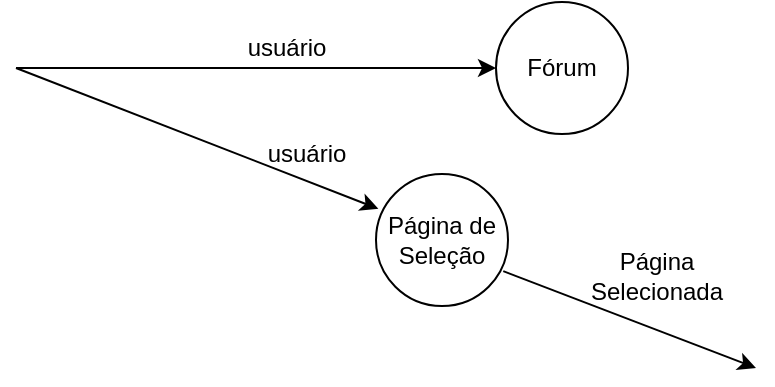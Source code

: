 <mxfile version="13.0.4" type="device"><diagram id="psyK4TCkUK-IlGtLFYB5" name="Page-1"><mxGraphModel dx="1038" dy="617" grid="1" gridSize="10" guides="1" tooltips="1" connect="1" arrows="1" fold="1" page="1" pageScale="1" pageWidth="827" pageHeight="1169" math="0" shadow="0"><root><mxCell id="0"/><mxCell id="1" parent="0"/><mxCell id="nCeThki2CUDAtNAJVl7a-1" value="Página de Seleção" style="ellipse;whiteSpace=wrap;html=1;aspect=fixed;" vertex="1" parent="1"><mxGeometry x="260" y="163" width="66" height="66" as="geometry"/></mxCell><mxCell id="nCeThki2CUDAtNAJVl7a-4" value="" style="endArrow=classic;html=1;entryX=0.018;entryY=0.264;entryDx=0;entryDy=0;entryPerimeter=0;" edge="1" parent="1" target="nCeThki2CUDAtNAJVl7a-1"><mxGeometry width="50" height="50" relative="1" as="geometry"><mxPoint x="80" y="110" as="sourcePoint"/><mxPoint x="440" y="290" as="targetPoint"/></mxGeometry></mxCell><mxCell id="nCeThki2CUDAtNAJVl7a-6" value="" style="endArrow=classic;html=1;entryX=0;entryY=0.5;entryDx=0;entryDy=0;" edge="1" parent="1" target="nCeThki2CUDAtNAJVl7a-7"><mxGeometry width="50" height="50" relative="1" as="geometry"><mxPoint x="80" y="110" as="sourcePoint"/><mxPoint x="230.251" y="170.251" as="targetPoint"/></mxGeometry></mxCell><mxCell id="nCeThki2CUDAtNAJVl7a-7" value="Fórum" style="ellipse;whiteSpace=wrap;html=1;aspect=fixed;" vertex="1" parent="1"><mxGeometry x="320" y="77" width="66" height="66" as="geometry"/></mxCell><mxCell id="nCeThki2CUDAtNAJVl7a-8" value="usuário" style="text;html=1;align=center;verticalAlign=middle;resizable=0;points=[];autosize=1;" vertex="1" parent="1"><mxGeometry x="190" y="90" width="50" height="20" as="geometry"/></mxCell><mxCell id="nCeThki2CUDAtNAJVl7a-9" value="usuário" style="text;html=1;align=center;verticalAlign=middle;resizable=0;points=[];autosize=1;" vertex="1" parent="1"><mxGeometry x="200" y="143" width="50" height="20" as="geometry"/></mxCell><mxCell id="nCeThki2CUDAtNAJVl7a-12" value="" style="endArrow=classic;html=1;exitX=0.964;exitY=0.736;exitDx=0;exitDy=0;exitPerimeter=0;" edge="1" parent="1" source="nCeThki2CUDAtNAJVl7a-1"><mxGeometry width="50" height="50" relative="1" as="geometry"><mxPoint x="90" y="120" as="sourcePoint"/><mxPoint x="450" y="260" as="targetPoint"/></mxGeometry></mxCell><mxCell id="nCeThki2CUDAtNAJVl7a-13" value="Página&lt;br&gt;Selecionada" style="text;html=1;align=center;verticalAlign=middle;resizable=0;points=[];autosize=1;" vertex="1" parent="1"><mxGeometry x="360" y="199" width="80" height="30" as="geometry"/></mxCell></root></mxGraphModel></diagram></mxfile>